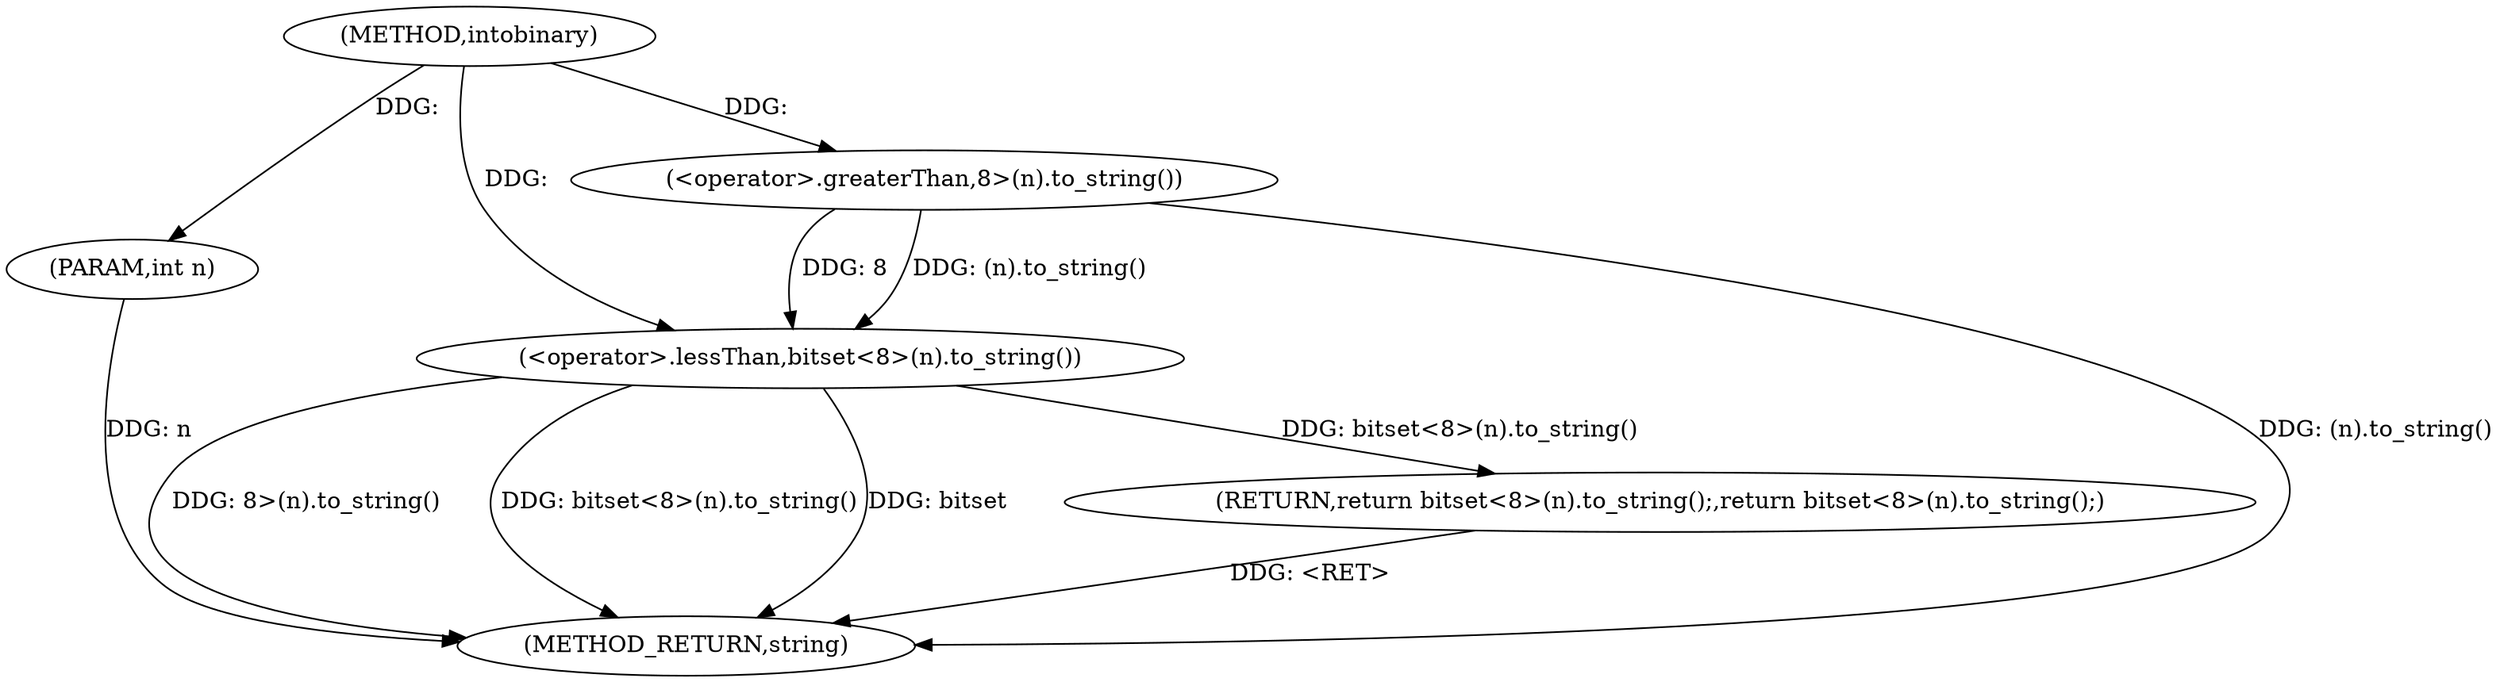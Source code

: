 digraph "intobinary" {  
"1000314" [label = "(METHOD,intobinary)" ]
"1000323" [label = "(METHOD_RETURN,string)" ]
"1000315" [label = "(PARAM,int n)" ]
"1000317" [label = "(RETURN,return bitset<8>(n).to_string();,return bitset<8>(n).to_string();)" ]
"1000318" [label = "(<operator>.lessThan,bitset<8>(n).to_string())" ]
"1000320" [label = "(<operator>.greaterThan,8>(n).to_string())" ]
  "1000317" -> "1000323"  [ label = "DDG: <RET>"] 
  "1000315" -> "1000323"  [ label = "DDG: n"] 
  "1000320" -> "1000323"  [ label = "DDG: (n).to_string()"] 
  "1000318" -> "1000323"  [ label = "DDG: 8>(n).to_string()"] 
  "1000318" -> "1000323"  [ label = "DDG: bitset<8>(n).to_string()"] 
  "1000318" -> "1000323"  [ label = "DDG: bitset"] 
  "1000314" -> "1000315"  [ label = "DDG: "] 
  "1000318" -> "1000317"  [ label = "DDG: bitset<8>(n).to_string()"] 
  "1000314" -> "1000318"  [ label = "DDG: "] 
  "1000320" -> "1000318"  [ label = "DDG: 8"] 
  "1000320" -> "1000318"  [ label = "DDG: (n).to_string()"] 
  "1000314" -> "1000320"  [ label = "DDG: "] 
}
